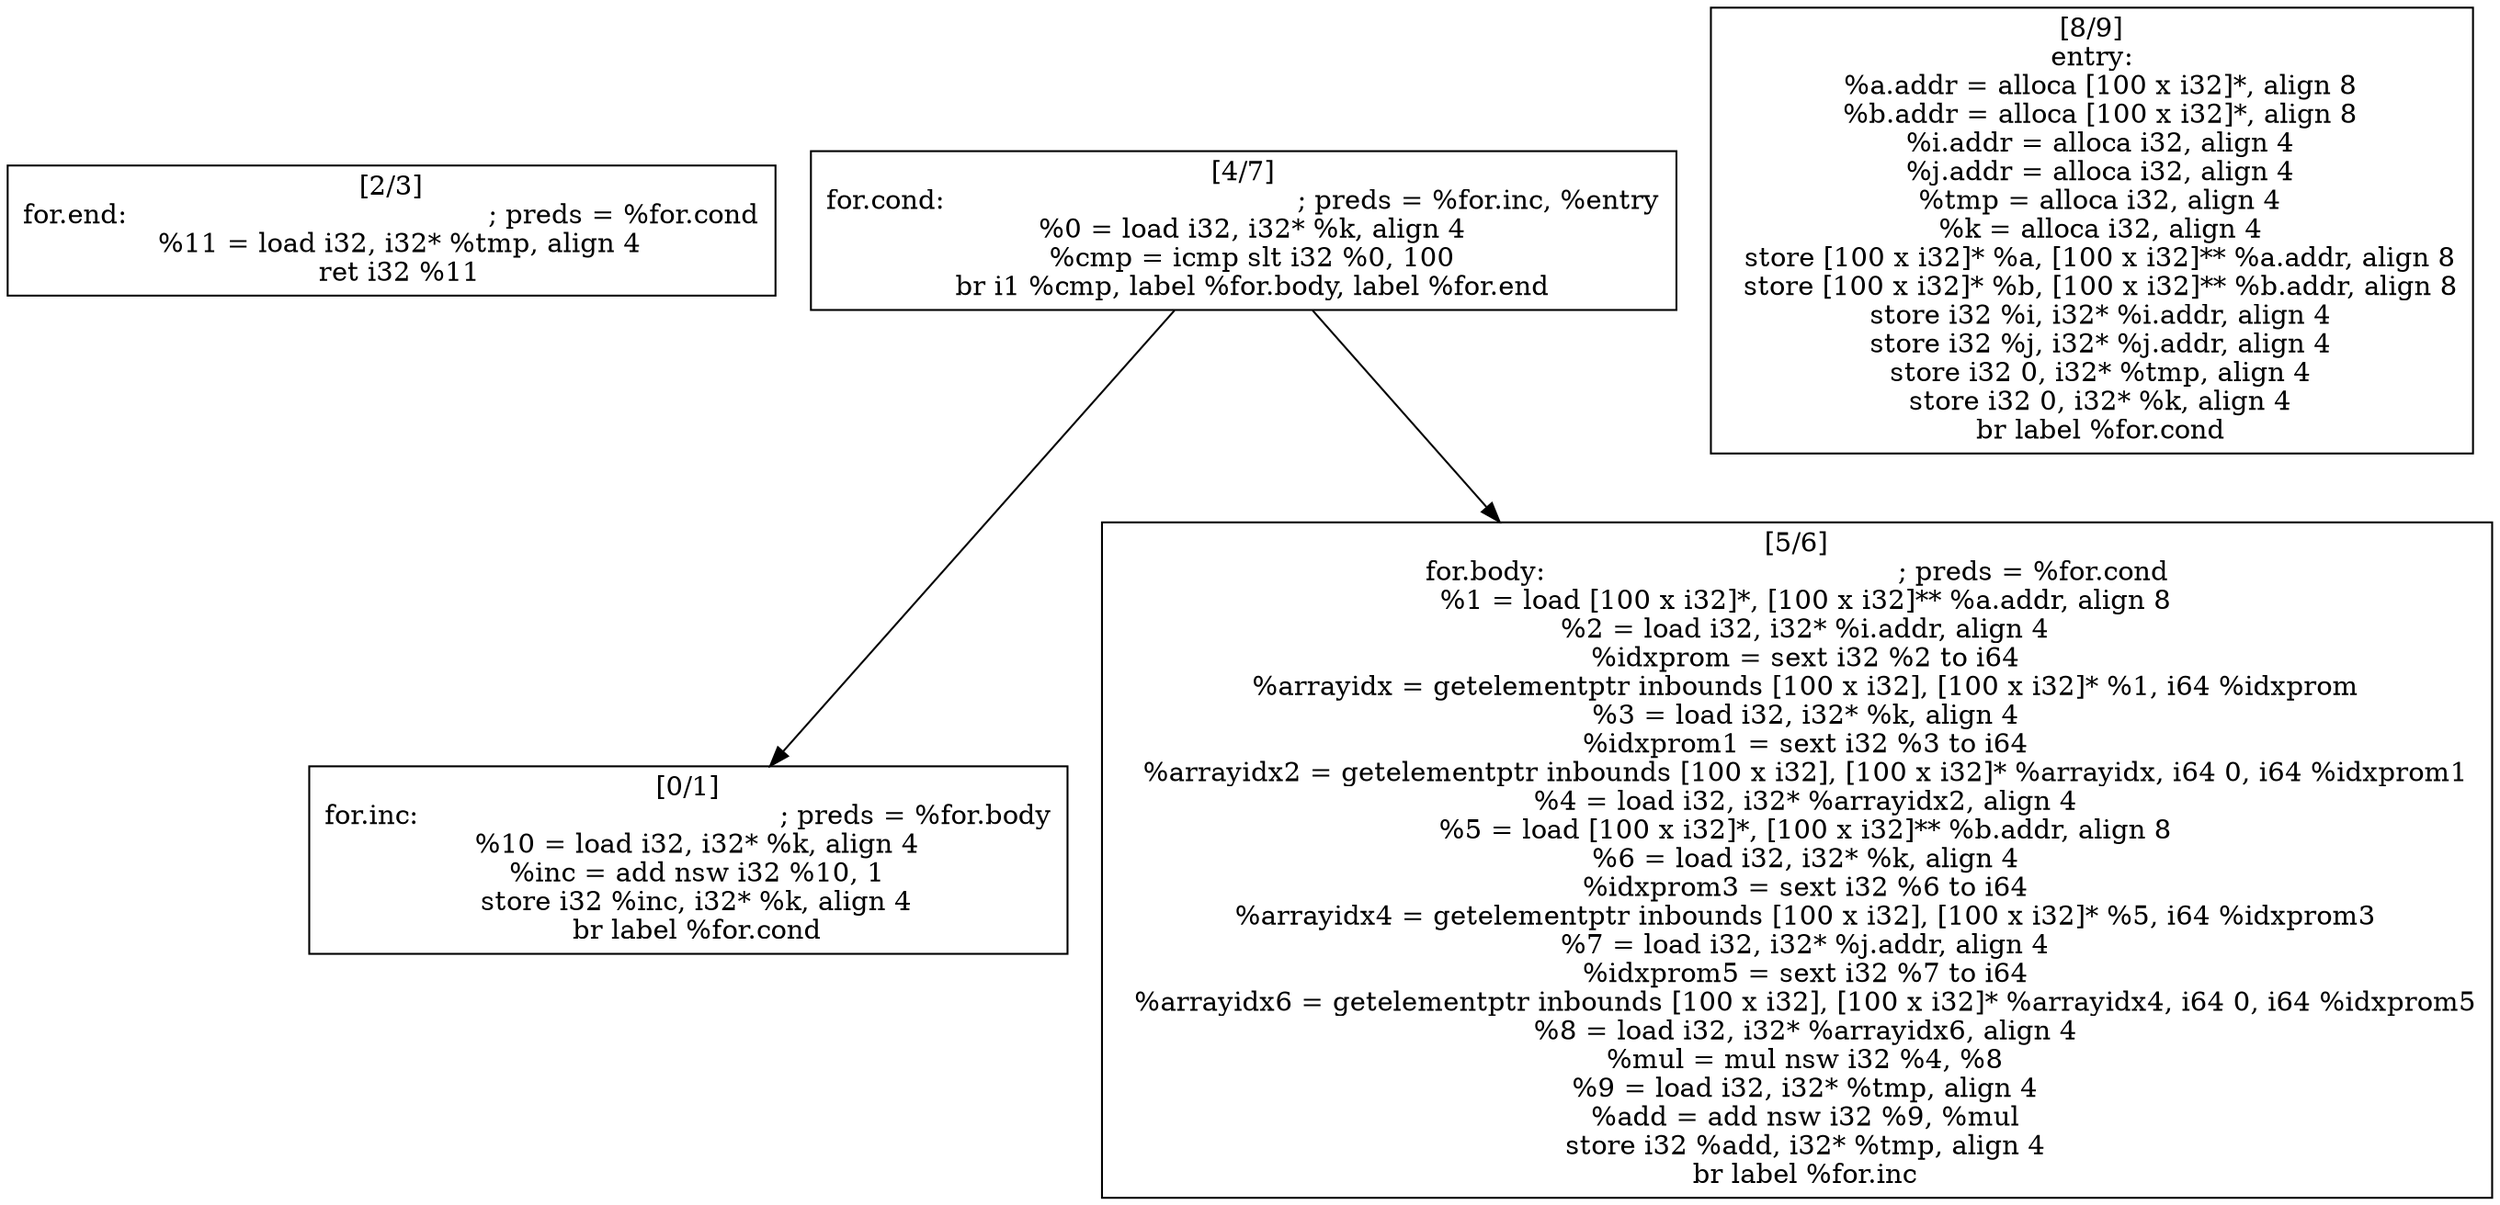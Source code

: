 
digraph G {


node19 [label="[2/3]
for.end:                                          ; preds = %for.cond
  %11 = load i32, i32* %tmp, align 4
  ret i32 %11
",shape=rectangle ]
node18 [label="[0/1]
for.inc:                                          ; preds = %for.body
  %10 = load i32, i32* %k, align 4
  %inc = add nsw i32 %10, 1
  store i32 %inc, i32* %k, align 4
  br label %for.cond
",shape=rectangle ]
node17 [label="[5/6]
for.body:                                         ; preds = %for.cond
  %1 = load [100 x i32]*, [100 x i32]** %a.addr, align 8
  %2 = load i32, i32* %i.addr, align 4
  %idxprom = sext i32 %2 to i64
  %arrayidx = getelementptr inbounds [100 x i32], [100 x i32]* %1, i64 %idxprom
  %3 = load i32, i32* %k, align 4
  %idxprom1 = sext i32 %3 to i64
  %arrayidx2 = getelementptr inbounds [100 x i32], [100 x i32]* %arrayidx, i64 0, i64 %idxprom1
  %4 = load i32, i32* %arrayidx2, align 4
  %5 = load [100 x i32]*, [100 x i32]** %b.addr, align 8
  %6 = load i32, i32* %k, align 4
  %idxprom3 = sext i32 %6 to i64
  %arrayidx4 = getelementptr inbounds [100 x i32], [100 x i32]* %5, i64 %idxprom3
  %7 = load i32, i32* %j.addr, align 4
  %idxprom5 = sext i32 %7 to i64
  %arrayidx6 = getelementptr inbounds [100 x i32], [100 x i32]* %arrayidx4, i64 0, i64 %idxprom5
  %8 = load i32, i32* %arrayidx6, align 4
  %mul = mul nsw i32 %4, %8
  %9 = load i32, i32* %tmp, align 4
  %add = add nsw i32 %9, %mul
  store i32 %add, i32* %tmp, align 4
  br label %for.inc
",shape=rectangle ]
node15 [label="[4/7]
for.cond:                                         ; preds = %for.inc, %entry
  %0 = load i32, i32* %k, align 4
  %cmp = icmp slt i32 %0, 100
  br i1 %cmp, label %for.body, label %for.end
",shape=rectangle ]
node16 [label="[8/9]
entry:
  %a.addr = alloca [100 x i32]*, align 8
  %b.addr = alloca [100 x i32]*, align 8
  %i.addr = alloca i32, align 4
  %j.addr = alloca i32, align 4
  %tmp = alloca i32, align 4
  %k = alloca i32, align 4
  store [100 x i32]* %a, [100 x i32]** %a.addr, align 8
  store [100 x i32]* %b, [100 x i32]** %b.addr, align 8
  store i32 %i, i32* %i.addr, align 4
  store i32 %j, i32* %j.addr, align 4
  store i32 0, i32* %tmp, align 4
  store i32 0, i32* %k, align 4
  br label %for.cond
",shape=rectangle ]

node15->node18 [ ]
node15->node17 [ ]


}
